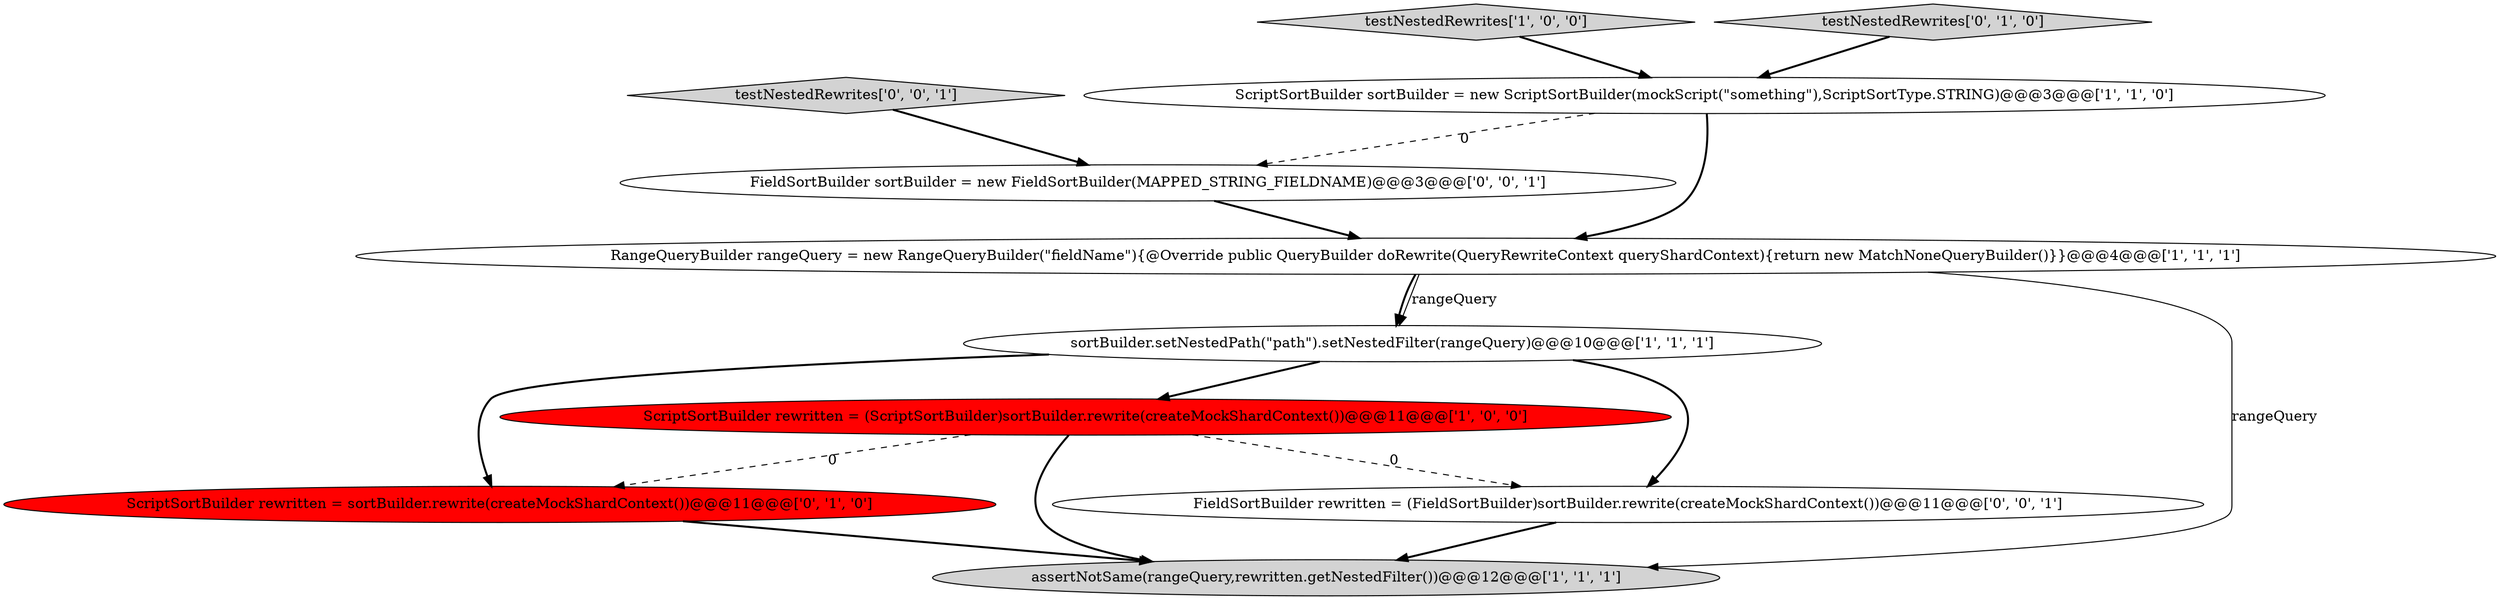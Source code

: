 digraph {
7 [style = filled, label = "ScriptSortBuilder rewritten = sortBuilder.rewrite(createMockShardContext())@@@11@@@['0', '1', '0']", fillcolor = red, shape = ellipse image = "AAA1AAABBB2BBB"];
0 [style = filled, label = "testNestedRewrites['1', '0', '0']", fillcolor = lightgray, shape = diamond image = "AAA0AAABBB1BBB"];
6 [style = filled, label = "testNestedRewrites['0', '1', '0']", fillcolor = lightgray, shape = diamond image = "AAA0AAABBB2BBB"];
10 [style = filled, label = "FieldSortBuilder sortBuilder = new FieldSortBuilder(MAPPED_STRING_FIELDNAME)@@@3@@@['0', '0', '1']", fillcolor = white, shape = ellipse image = "AAA0AAABBB3BBB"];
3 [style = filled, label = "assertNotSame(rangeQuery,rewritten.getNestedFilter())@@@12@@@['1', '1', '1']", fillcolor = lightgray, shape = ellipse image = "AAA0AAABBB1BBB"];
8 [style = filled, label = "testNestedRewrites['0', '0', '1']", fillcolor = lightgray, shape = diamond image = "AAA0AAABBB3BBB"];
4 [style = filled, label = "ScriptSortBuilder sortBuilder = new ScriptSortBuilder(mockScript(\"something\"),ScriptSortType.STRING)@@@3@@@['1', '1', '0']", fillcolor = white, shape = ellipse image = "AAA0AAABBB1BBB"];
5 [style = filled, label = "RangeQueryBuilder rangeQuery = new RangeQueryBuilder(\"fieldName\"){@Override public QueryBuilder doRewrite(QueryRewriteContext queryShardContext){return new MatchNoneQueryBuilder()}}@@@4@@@['1', '1', '1']", fillcolor = white, shape = ellipse image = "AAA0AAABBB1BBB"];
9 [style = filled, label = "FieldSortBuilder rewritten = (FieldSortBuilder)sortBuilder.rewrite(createMockShardContext())@@@11@@@['0', '0', '1']", fillcolor = white, shape = ellipse image = "AAA0AAABBB3BBB"];
1 [style = filled, label = "ScriptSortBuilder rewritten = (ScriptSortBuilder)sortBuilder.rewrite(createMockShardContext())@@@11@@@['1', '0', '0']", fillcolor = red, shape = ellipse image = "AAA1AAABBB1BBB"];
2 [style = filled, label = "sortBuilder.setNestedPath(\"path\").setNestedFilter(rangeQuery)@@@10@@@['1', '1', '1']", fillcolor = white, shape = ellipse image = "AAA0AAABBB1BBB"];
1->3 [style = bold, label=""];
5->3 [style = solid, label="rangeQuery"];
9->3 [style = bold, label=""];
6->4 [style = bold, label=""];
8->10 [style = bold, label=""];
5->2 [style = bold, label=""];
1->9 [style = dashed, label="0"];
2->7 [style = bold, label=""];
10->5 [style = bold, label=""];
2->9 [style = bold, label=""];
1->7 [style = dashed, label="0"];
4->10 [style = dashed, label="0"];
0->4 [style = bold, label=""];
4->5 [style = bold, label=""];
2->1 [style = bold, label=""];
7->3 [style = bold, label=""];
5->2 [style = solid, label="rangeQuery"];
}
